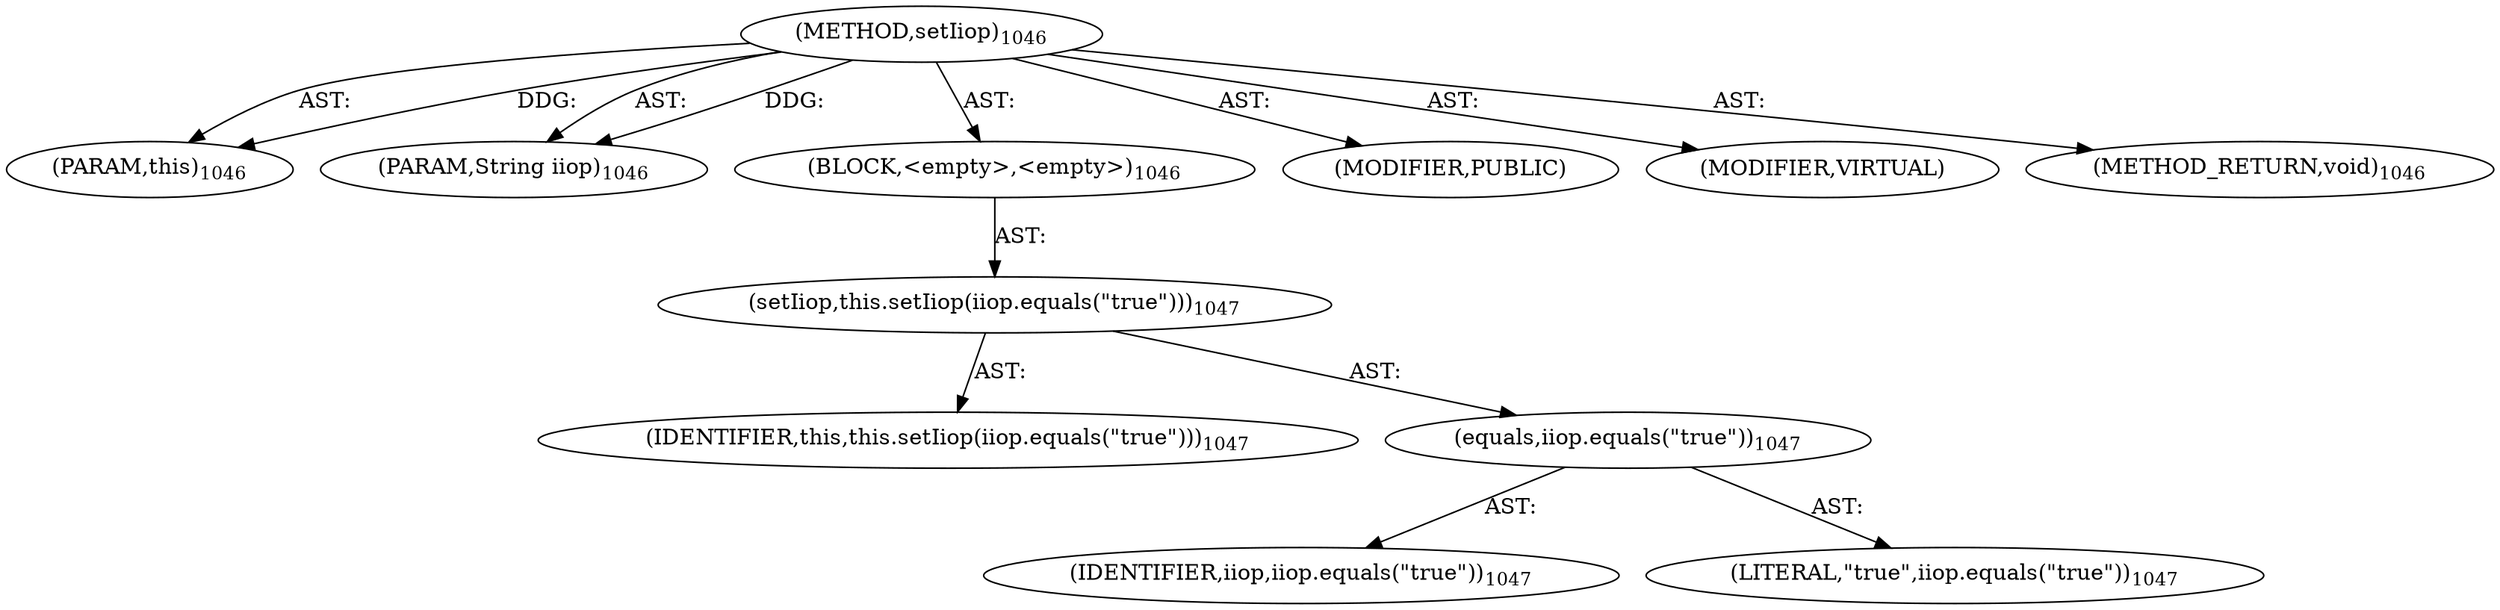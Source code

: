 digraph "setIiop" {  
"111669149743" [label = <(METHOD,setIiop)<SUB>1046</SUB>> ]
"115964117016" [label = <(PARAM,this)<SUB>1046</SUB>> ]
"115964117088" [label = <(PARAM,String iiop)<SUB>1046</SUB>> ]
"25769803923" [label = <(BLOCK,&lt;empty&gt;,&lt;empty&gt;)<SUB>1046</SUB>> ]
"30064771714" [label = <(setIiop,this.setIiop(iiop.equals(&quot;true&quot;)))<SUB>1047</SUB>> ]
"68719476774" [label = <(IDENTIFIER,this,this.setIiop(iiop.equals(&quot;true&quot;)))<SUB>1047</SUB>> ]
"30064771715" [label = <(equals,iiop.equals(&quot;true&quot;))<SUB>1047</SUB>> ]
"68719477250" [label = <(IDENTIFIER,iiop,iiop.equals(&quot;true&quot;))<SUB>1047</SUB>> ]
"90194313359" [label = <(LITERAL,&quot;true&quot;,iiop.equals(&quot;true&quot;))<SUB>1047</SUB>> ]
"133143986308" [label = <(MODIFIER,PUBLIC)> ]
"133143986309" [label = <(MODIFIER,VIRTUAL)> ]
"128849018927" [label = <(METHOD_RETURN,void)<SUB>1046</SUB>> ]
  "111669149743" -> "115964117016"  [ label = "AST: "] 
  "111669149743" -> "115964117088"  [ label = "AST: "] 
  "111669149743" -> "25769803923"  [ label = "AST: "] 
  "111669149743" -> "133143986308"  [ label = "AST: "] 
  "111669149743" -> "133143986309"  [ label = "AST: "] 
  "111669149743" -> "128849018927"  [ label = "AST: "] 
  "25769803923" -> "30064771714"  [ label = "AST: "] 
  "30064771714" -> "68719476774"  [ label = "AST: "] 
  "30064771714" -> "30064771715"  [ label = "AST: "] 
  "30064771715" -> "68719477250"  [ label = "AST: "] 
  "30064771715" -> "90194313359"  [ label = "AST: "] 
  "111669149743" -> "115964117016"  [ label = "DDG: "] 
  "111669149743" -> "115964117088"  [ label = "DDG: "] 
}
